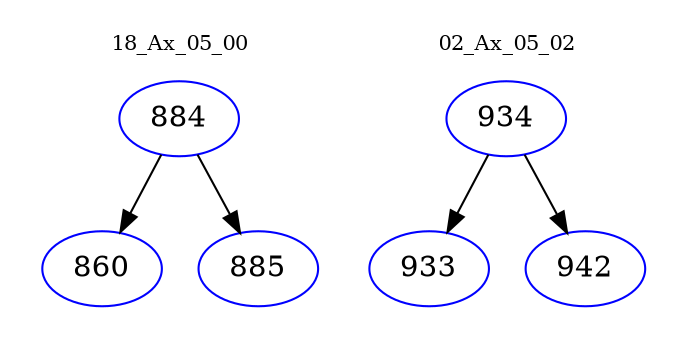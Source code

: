 digraph{
subgraph cluster_0 {
color = white
label = "18_Ax_05_00";
fontsize=10;
T0_884 [label="884", color="blue"]
T0_884 -> T0_860 [color="black"]
T0_860 [label="860", color="blue"]
T0_884 -> T0_885 [color="black"]
T0_885 [label="885", color="blue"]
}
subgraph cluster_1 {
color = white
label = "02_Ax_05_02";
fontsize=10;
T1_934 [label="934", color="blue"]
T1_934 -> T1_933 [color="black"]
T1_933 [label="933", color="blue"]
T1_934 -> T1_942 [color="black"]
T1_942 [label="942", color="blue"]
}
}
